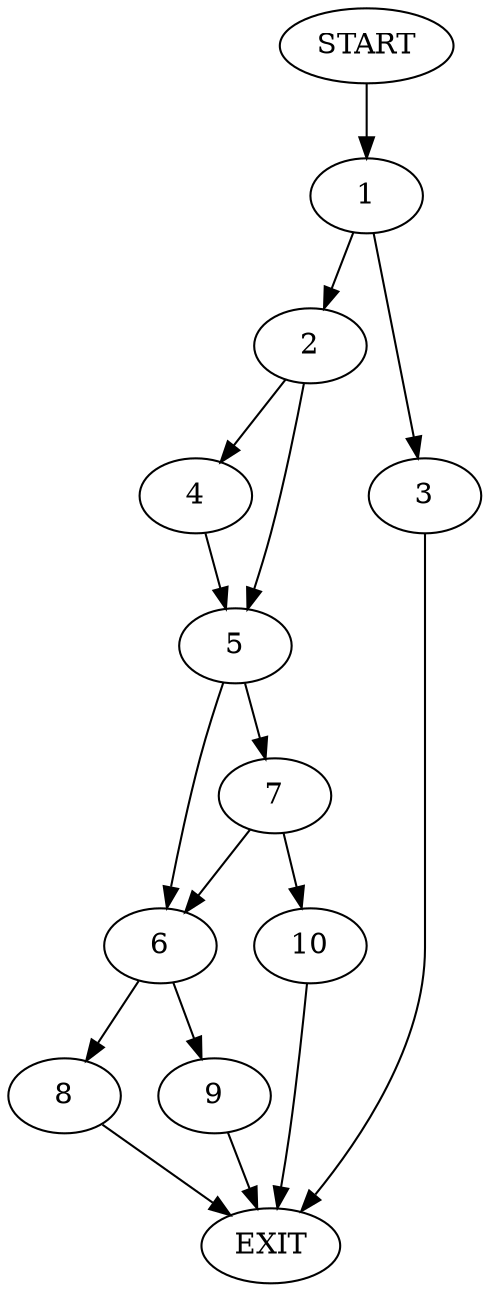 digraph {
0 [label="START"]
11 [label="EXIT"]
0 -> 1
1 -> 2
1 -> 3
3 -> 11
2 -> 4
2 -> 5
5 -> 6
5 -> 7
4 -> 5
6 -> 8
6 -> 9
7 -> 6
7 -> 10
10 -> 11
9 -> 11
8 -> 11
}
